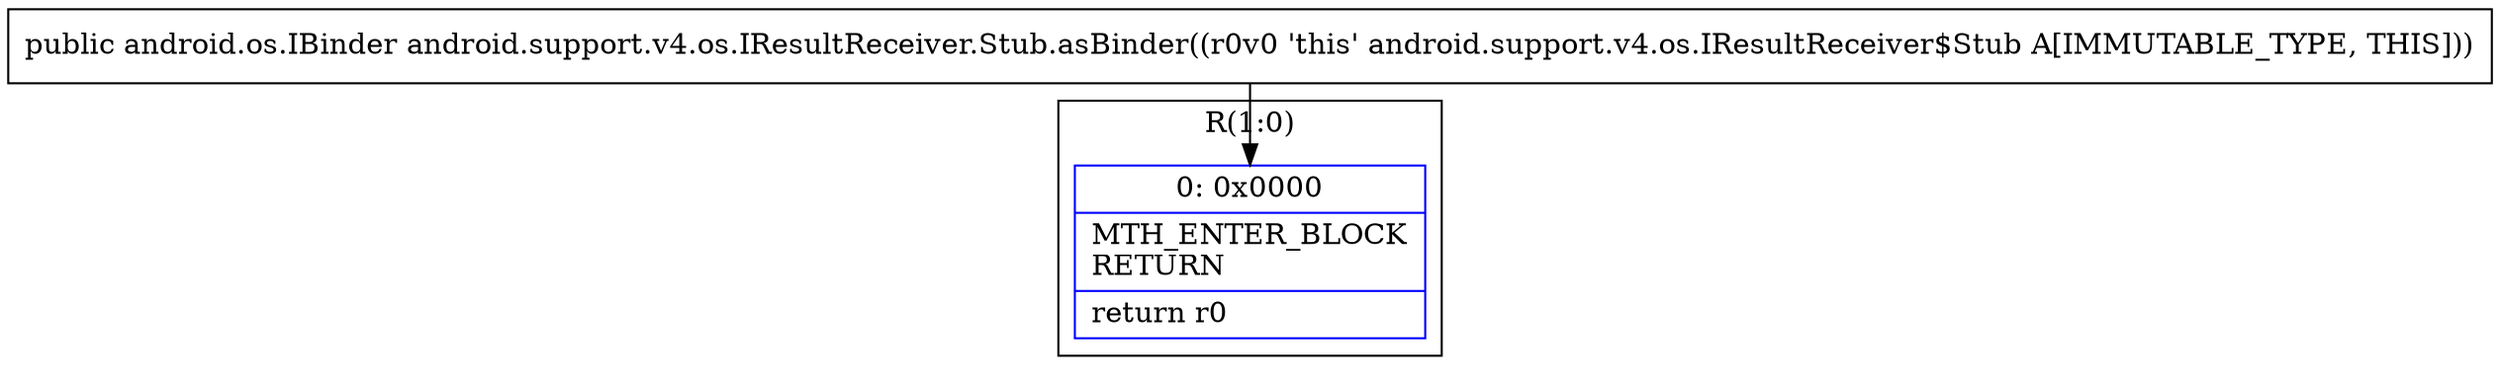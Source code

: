 digraph "CFG forandroid.support.v4.os.IResultReceiver.Stub.asBinder()Landroid\/os\/IBinder;" {
subgraph cluster_Region_593259055 {
label = "R(1:0)";
node [shape=record,color=blue];
Node_0 [shape=record,label="{0\:\ 0x0000|MTH_ENTER_BLOCK\lRETURN\l|return r0\l}"];
}
MethodNode[shape=record,label="{public android.os.IBinder android.support.v4.os.IResultReceiver.Stub.asBinder((r0v0 'this' android.support.v4.os.IResultReceiver$Stub A[IMMUTABLE_TYPE, THIS])) }"];
MethodNode -> Node_0;
}

